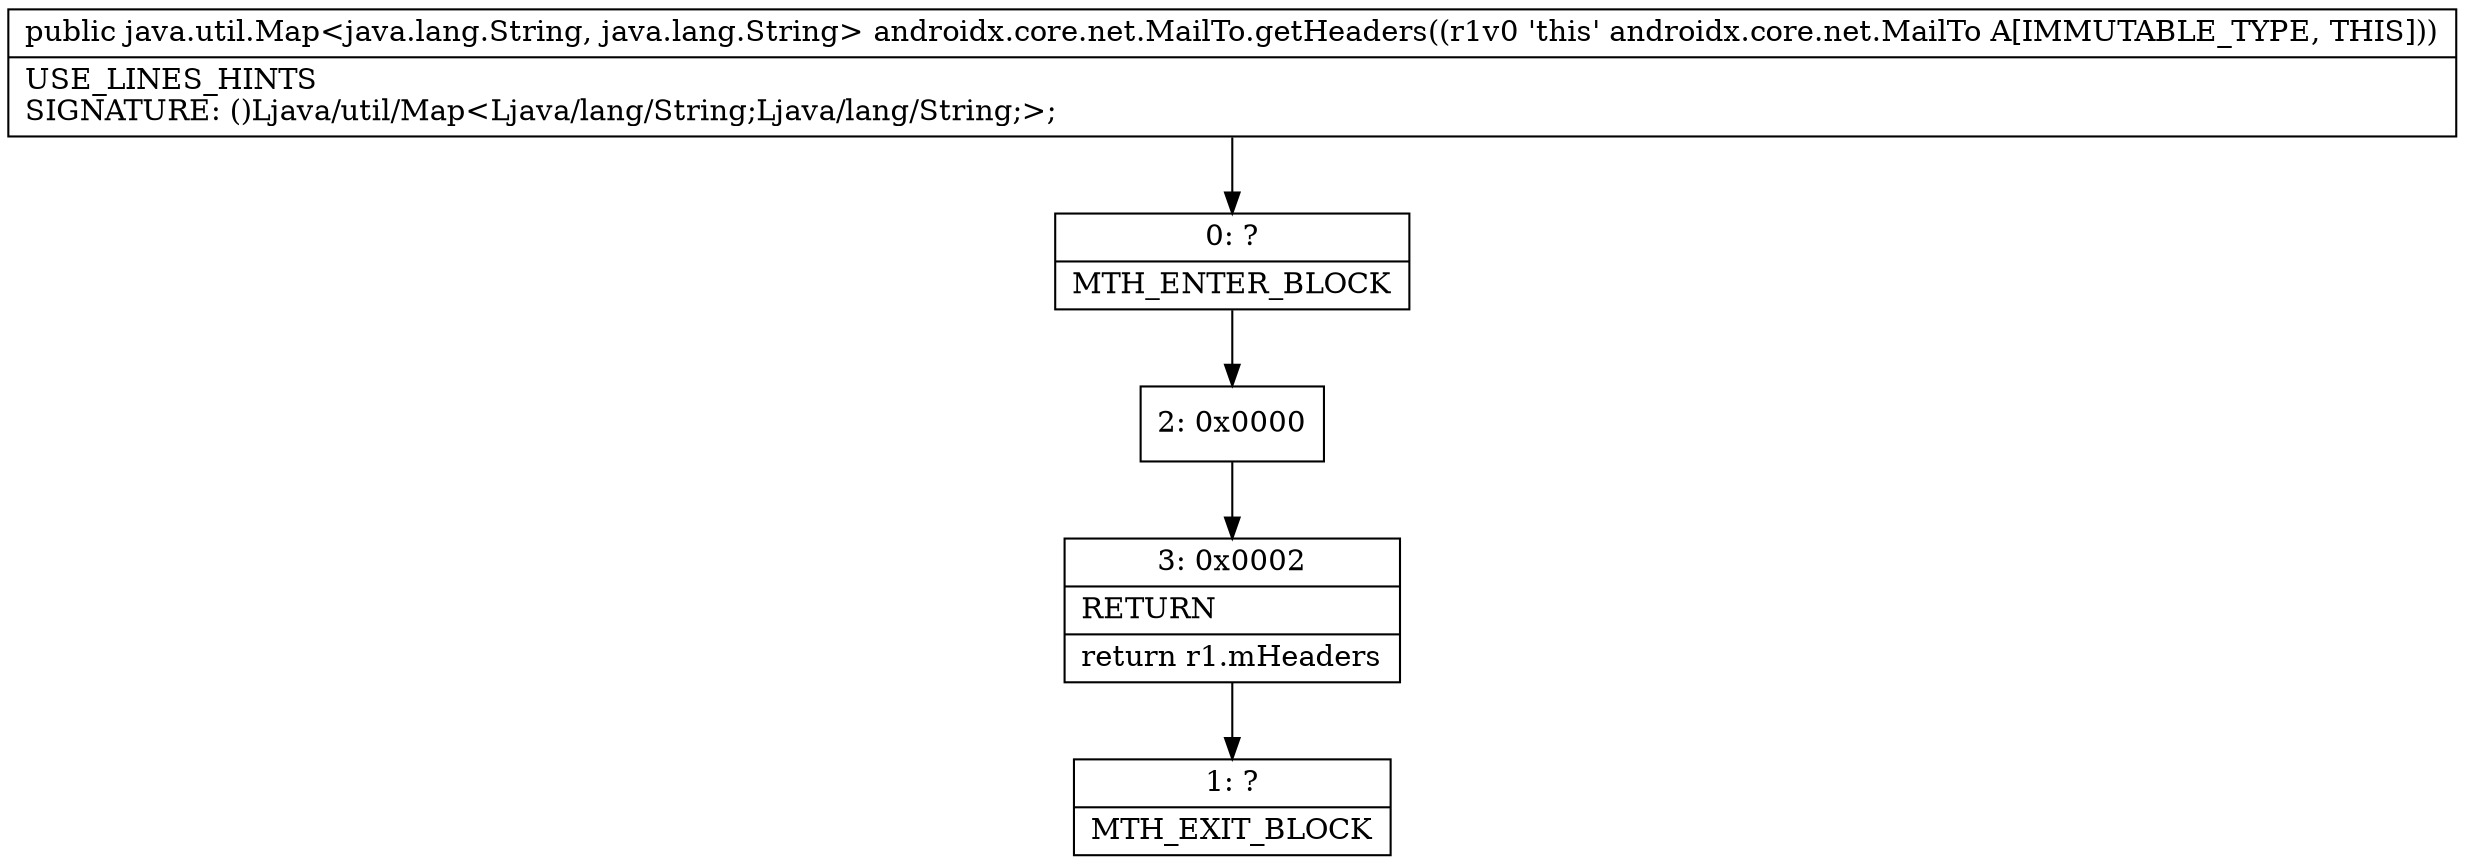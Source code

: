 digraph "CFG forandroidx.core.net.MailTo.getHeaders()Ljava\/util\/Map;" {
Node_0 [shape=record,label="{0\:\ ?|MTH_ENTER_BLOCK\l}"];
Node_2 [shape=record,label="{2\:\ 0x0000}"];
Node_3 [shape=record,label="{3\:\ 0x0002|RETURN\l|return r1.mHeaders\l}"];
Node_1 [shape=record,label="{1\:\ ?|MTH_EXIT_BLOCK\l}"];
MethodNode[shape=record,label="{public java.util.Map\<java.lang.String, java.lang.String\> androidx.core.net.MailTo.getHeaders((r1v0 'this' androidx.core.net.MailTo A[IMMUTABLE_TYPE, THIS]))  | USE_LINES_HINTS\lSIGNATURE: ()Ljava\/util\/Map\<Ljava\/lang\/String;Ljava\/lang\/String;\>;\l}"];
MethodNode -> Node_0;Node_0 -> Node_2;
Node_2 -> Node_3;
Node_3 -> Node_1;
}

